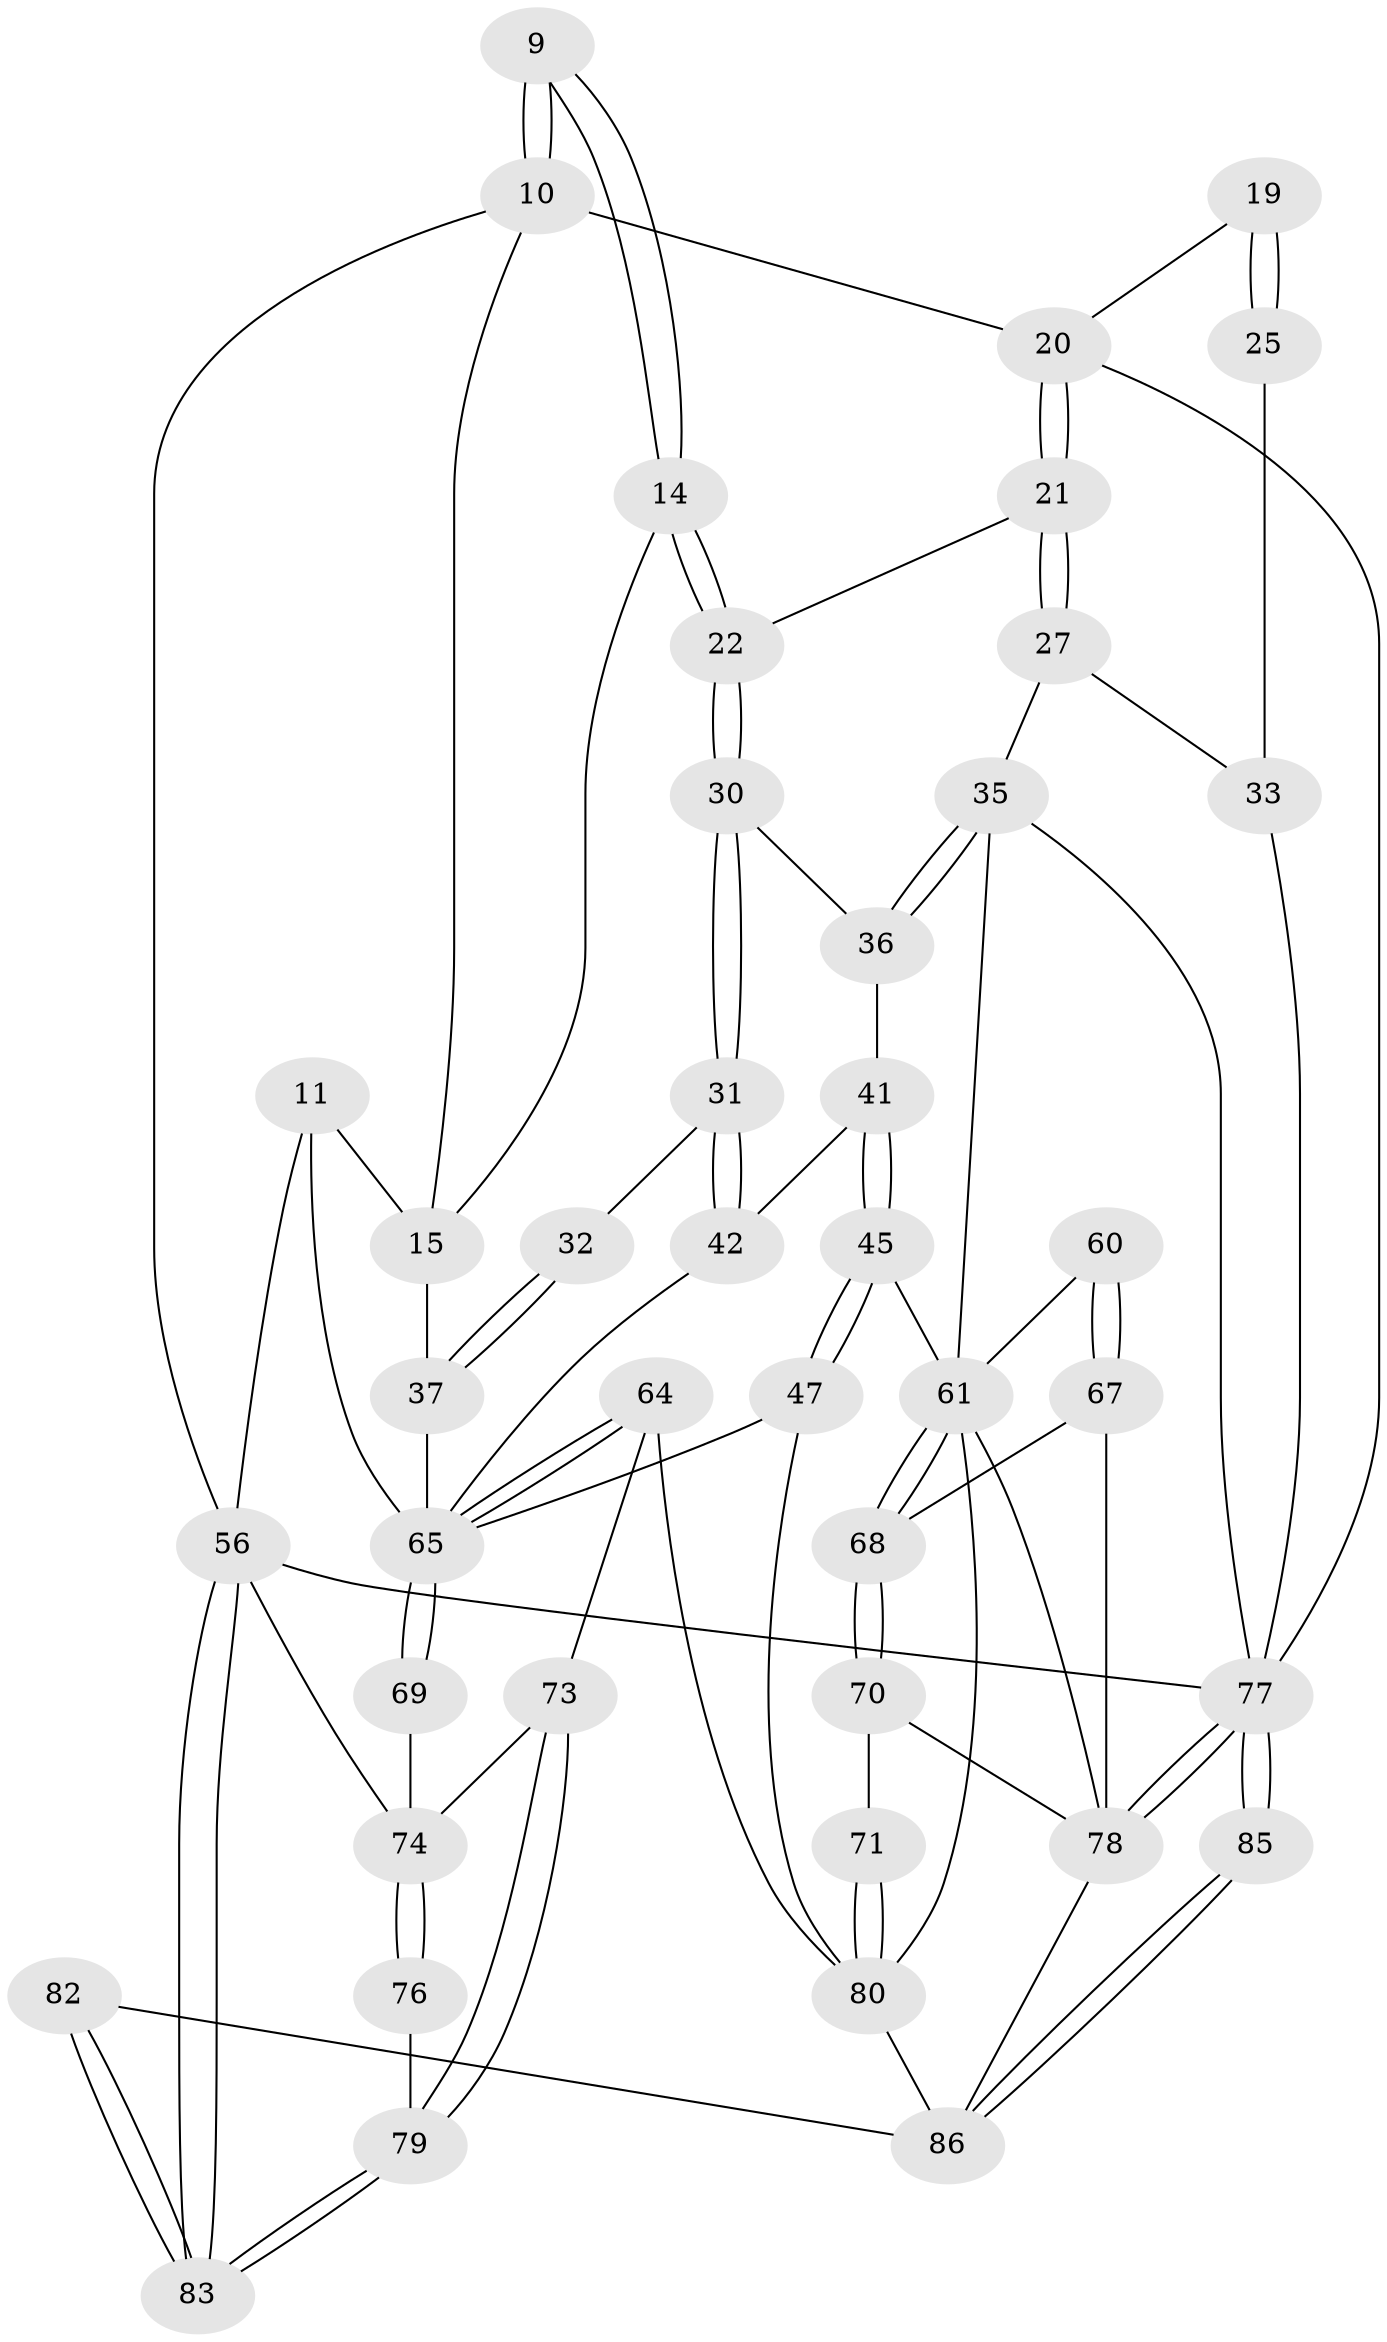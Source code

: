 // original degree distribution, {3: 0.03488372093023256, 6: 0.20930232558139536, 5: 0.5465116279069767, 4: 0.20930232558139536}
// Generated by graph-tools (version 1.1) at 2025/05/03/04/25 22:05:41]
// undirected, 43 vertices, 97 edges
graph export_dot {
graph [start="1"]
  node [color=gray90,style=filled];
  9 [pos="+0.5663541633431698+0.18679820163773186"];
  10 [pos="+0.4720204802405158+0",super="+4+8"];
  11 [pos="+0+0.17628755493116094"];
  14 [pos="+0.5658892574574064+0.18839503939659866"];
  15 [pos="+0.4183265088797398+0.2870479187513947",super="+13+12"];
  19 [pos="+0.9025690380319832+0.27069669303497046"];
  20 [pos="+0.7977276037465217+0.2583009868724803",super="+7"];
  21 [pos="+0.7942325409857464+0.26477129383500986"];
  22 [pos="+0.632287796026733+0.32236180792642233"];
  25 [pos="+0.9458832360010719+0.3458927234815356",super="+24+18"];
  27 [pos="+0.8084866178976035+0.4629188186217984"];
  30 [pos="+0.6295880528795724+0.3334392364826182"];
  31 [pos="+0.50922102802474+0.4202548541251235"];
  32 [pos="+0.489186644400588+0.4044508613709317"];
  33 [pos="+1+0.4901086739594741",super="+26+23+16+17"];
  35 [pos="+0.7816546991487225+0.4905846268362644",super="+34"];
  36 [pos="+0.6752978044283571+0.39686712584001466"];
  37 [pos="+0.3121336592532048+0.47561990978813545",super="+29+28"];
  41 [pos="+0.5952204660802504+0.47402706417518914"];
  42 [pos="+0.5134019735235029+0.4410372799507789"];
  45 [pos="+0.6540647610283036+0.5191262122878294"];
  47 [pos="+0.5041930204691216+0.5872524087962713"];
  56 [pos="+0+1",super="+3"];
  60 [pos="+0.6903459140953571+0.6479327260946469"];
  61 [pos="+0.6109219531286955+0.6601275416343639",super="+50+59"];
  64 [pos="+0.2802474349739973+0.7375176390294745"];
  65 [pos="+0.2458136502278704+0.6093047366176856",super="+39+46+40"];
  67 [pos="+0.7325043784066116+0.7261281122205782"];
  68 [pos="+0.6736478474623867+0.7569076769062115"];
  69 [pos="+0.07232108055761388+0.6539052616628918",super="+53"];
  70 [pos="+0.6008844772706268+0.8404231622692204"];
  71 [pos="+0.5972586788977906+0.8401918802371486"];
  73 [pos="+0.19339104694481177+0.7878588479918673"];
  74 [pos="+0.07760651682856472+0.7943677435279577",super="+72+55"];
  76 [pos="+0.04984273305218676+0.8162218388000873"];
  77 [pos="+0.8773571911795814+0.8897525030049338",super="+57+48+6"];
  78 [pos="+0.6954720777047072+0.8938723970167274",super="+75+66+58"];
  79 [pos="+0.1408299787251269+0.9566467212608821"];
  80 [pos="+0.40307062730987253+1",super="+63+62"];
  82 [pos="+0.37257835235287967+1"];
  83 [pos="+0.16051554042183416+1"];
  85 [pos="+0.8652035385383946+1"];
  86 [pos="+0.722345348786726+1",super="+84+81"];
  9 -- 10 [weight=2];
  9 -- 10;
  9 -- 14;
  9 -- 14;
  10 -- 56;
  10 -- 15;
  10 -- 20;
  11 -- 56;
  11 -- 65;
  11 -- 15;
  14 -- 15;
  14 -- 22;
  14 -- 22;
  15 -- 37 [weight=2];
  19 -- 20;
  19 -- 25 [weight=2];
  19 -- 25;
  20 -- 21;
  20 -- 21;
  20 -- 77;
  21 -- 22;
  21 -- 27;
  21 -- 27;
  22 -- 30;
  22 -- 30;
  25 -- 33 [weight=3];
  27 -- 33;
  27 -- 35;
  30 -- 31;
  30 -- 31;
  30 -- 36;
  31 -- 32;
  31 -- 42;
  31 -- 42;
  32 -- 37 [weight=2];
  32 -- 37;
  33 -- 77 [weight=3];
  35 -- 36;
  35 -- 36;
  35 -- 77;
  35 -- 61;
  36 -- 41;
  37 -- 65;
  41 -- 42;
  41 -- 45;
  41 -- 45;
  42 -- 65;
  45 -- 47;
  45 -- 47;
  45 -- 61;
  47 -- 65;
  47 -- 80;
  56 -- 83;
  56 -- 83;
  56 -- 74;
  56 -- 77 [weight=2];
  60 -- 61 [weight=2];
  60 -- 67;
  60 -- 67;
  61 -- 68;
  61 -- 68;
  61 -- 80;
  61 -- 78;
  64 -- 65;
  64 -- 65;
  64 -- 73;
  64 -- 80;
  65 -- 69 [weight=2];
  65 -- 69;
  67 -- 68;
  67 -- 78;
  68 -- 70;
  68 -- 70;
  69 -- 74;
  70 -- 71;
  70 -- 78;
  71 -- 80 [weight=2];
  71 -- 80;
  73 -- 74;
  73 -- 79;
  73 -- 79;
  74 -- 76 [weight=2];
  74 -- 76;
  76 -- 79;
  77 -- 78 [weight=2];
  77 -- 78;
  77 -- 85 [weight=2];
  77 -- 85;
  78 -- 86;
  79 -- 83;
  79 -- 83;
  80 -- 86;
  82 -- 83;
  82 -- 83;
  82 -- 86 [weight=2];
  85 -- 86;
  85 -- 86;
}
